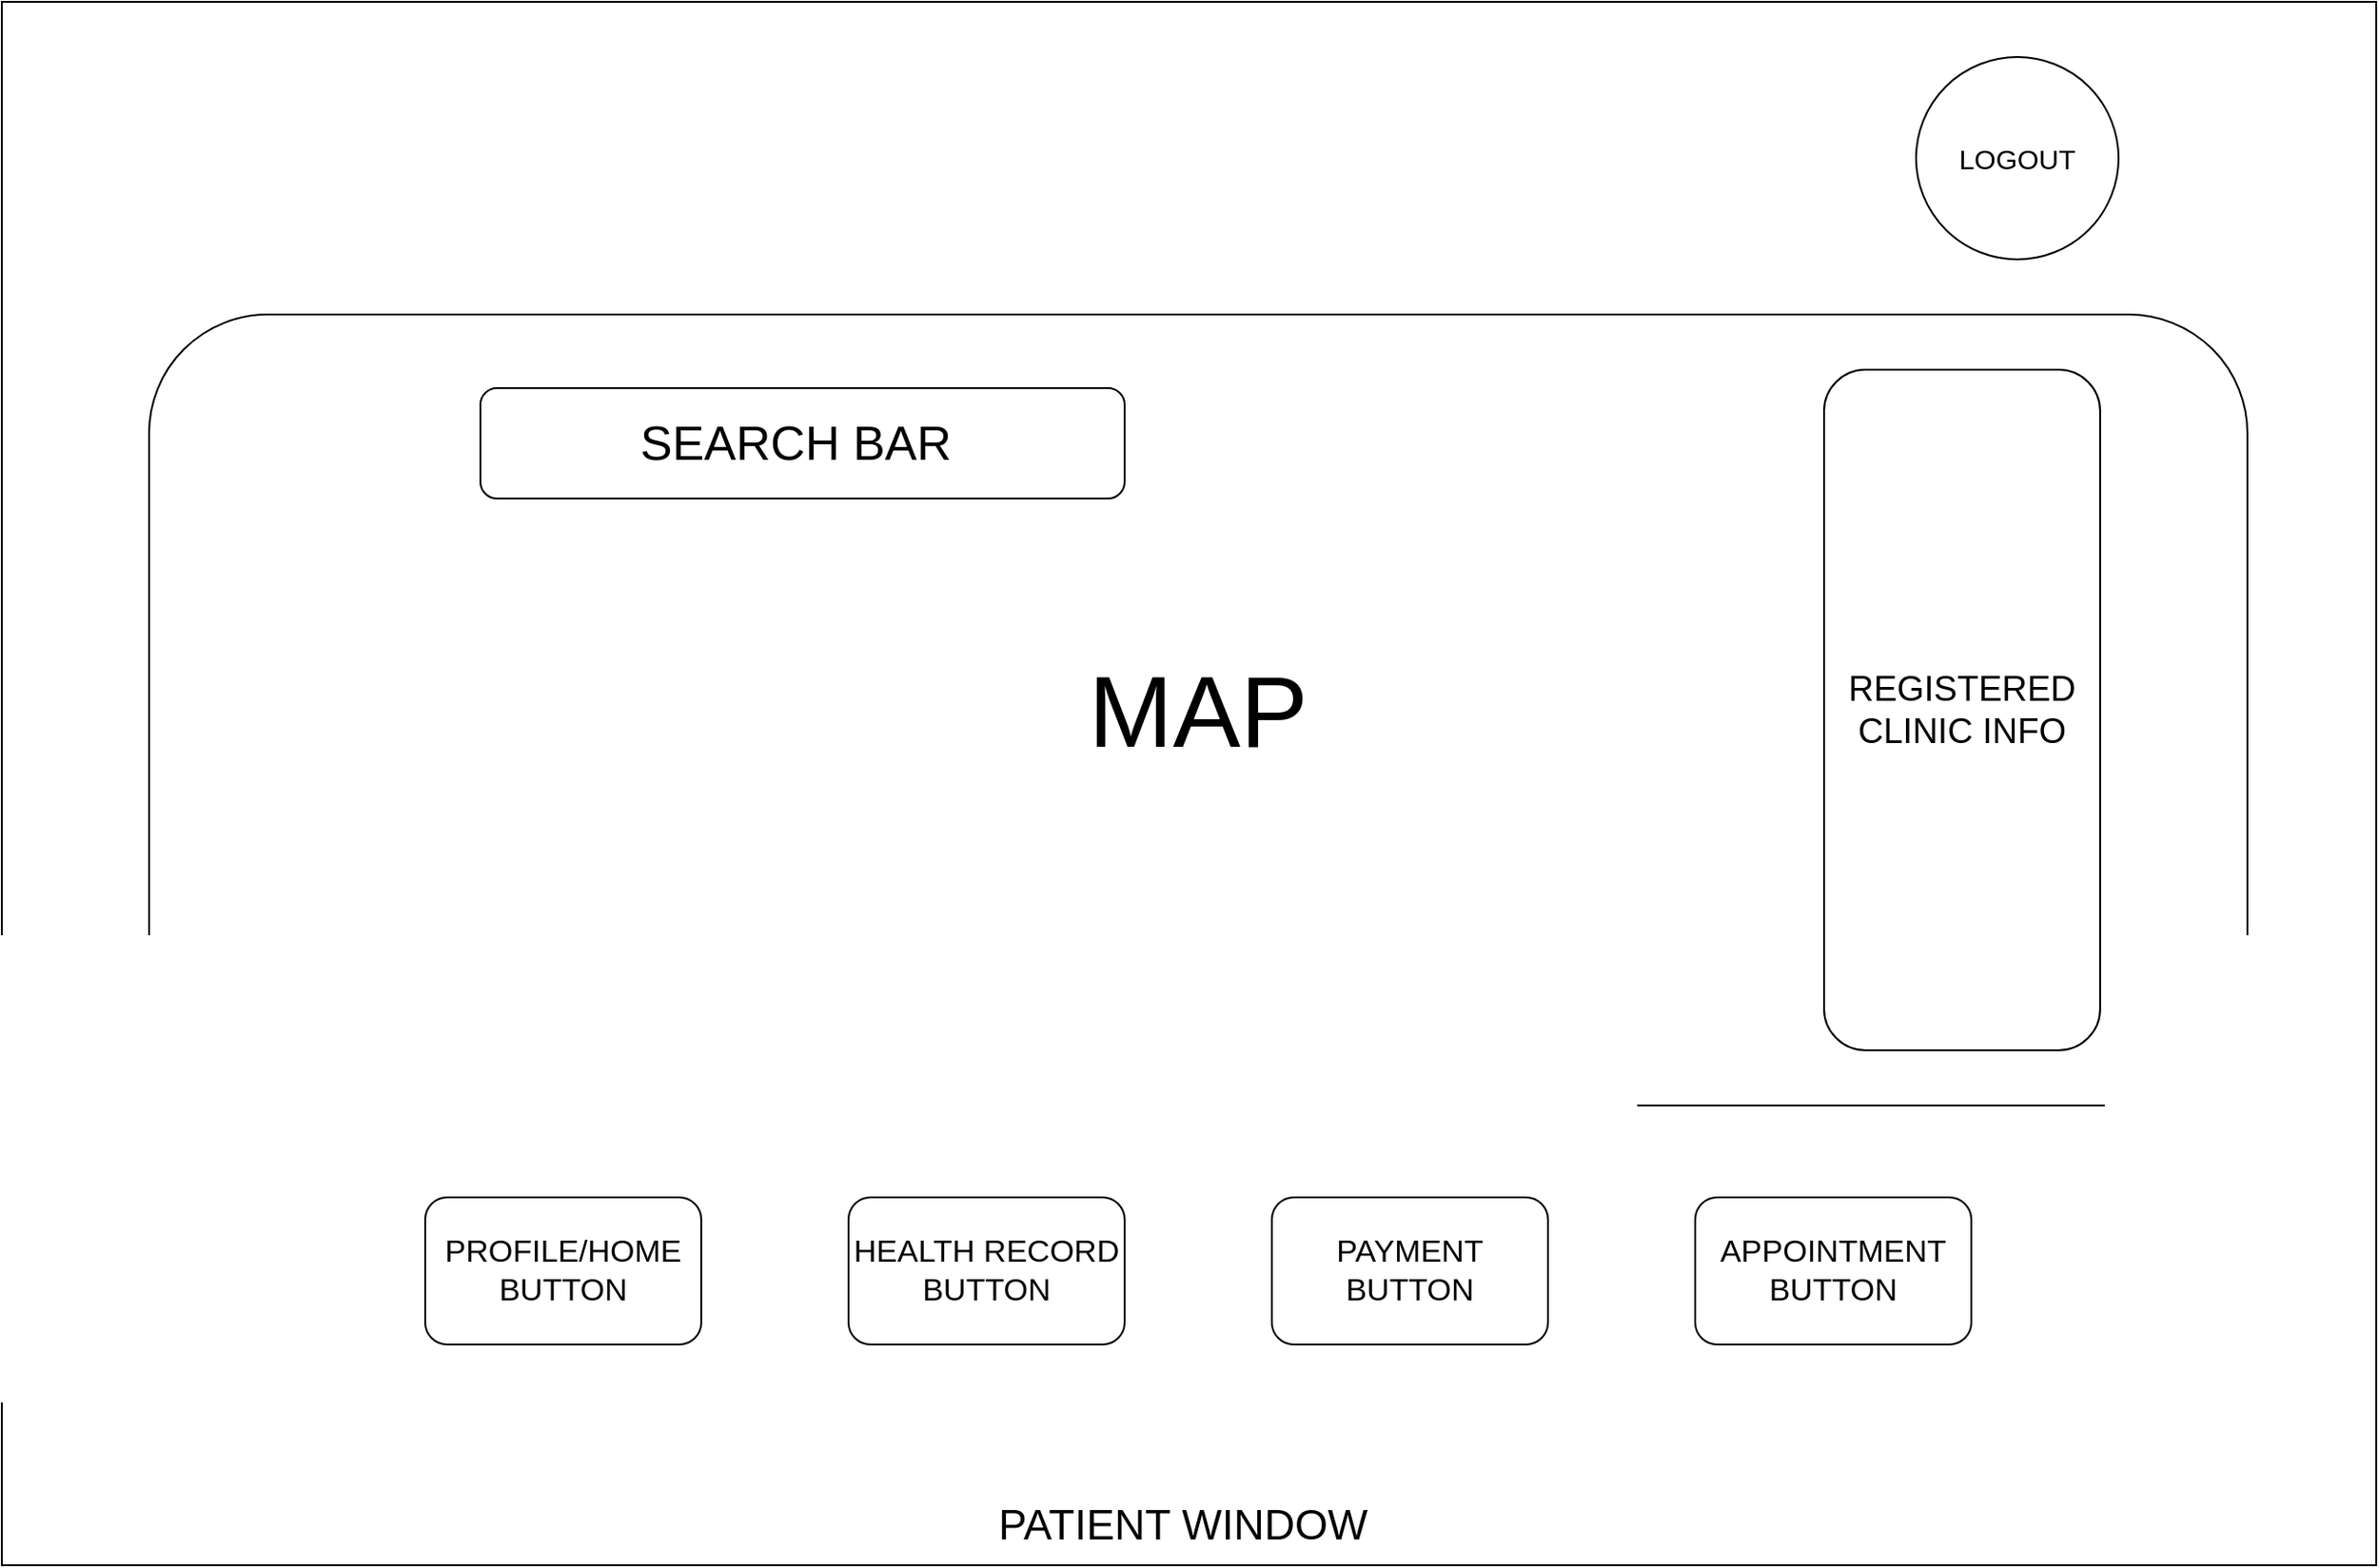 <mxfile version="24.4.9" type="github">
  <diagram name="Page-1" id="okTLoViYhg8rLxMZZsJ8">
    <mxGraphModel dx="1964" dy="1839" grid="1" gridSize="10" guides="1" tooltips="1" connect="1" arrows="1" fold="1" page="1" pageScale="1" pageWidth="850" pageHeight="1100" math="0" shadow="0">
      <root>
        <mxCell id="0" />
        <mxCell id="1" parent="0" />
        <mxCell id="AzHhvhDQPTIsctlQIrj7-4" value="&lt;div&gt;&lt;br&gt;&lt;/div&gt;&lt;div&gt;&lt;br&gt;&lt;/div&gt;&lt;div&gt;&lt;br&gt;&lt;/div&gt;&lt;div&gt;&lt;br&gt;&lt;/div&gt;&lt;div&gt;&lt;br&gt;&lt;/div&gt;&lt;div&gt;&lt;br&gt;&lt;/div&gt;&lt;div&gt;&lt;br&gt;&lt;/div&gt;&lt;div&gt;&lt;br&gt;&lt;/div&gt;&lt;div&gt;&lt;br&gt;&lt;/div&gt;&lt;div&gt;&lt;br&gt;&lt;/div&gt;&lt;div&gt;&lt;br&gt;&lt;/div&gt;&lt;div&gt;&lt;br&gt;&lt;/div&gt;&lt;div&gt;&lt;br&gt;&lt;/div&gt;&lt;div&gt;&lt;br&gt;&lt;/div&gt;&lt;div&gt;&lt;br&gt;&lt;/div&gt;&lt;div&gt;&lt;br&gt;&lt;/div&gt;&lt;div&gt;&lt;br&gt;&lt;/div&gt;&lt;div&gt;&lt;br&gt;&lt;/div&gt;&lt;div&gt;&lt;br&gt;&lt;/div&gt;&lt;div&gt;&lt;br&gt;&lt;/div&gt;&lt;div&gt;&lt;br&gt;&lt;/div&gt;&lt;div&gt;&lt;br&gt;&lt;/div&gt;&lt;div&gt;&lt;br&gt;&lt;/div&gt;&lt;div&gt;&lt;br&gt;&lt;/div&gt;&lt;div&gt;&lt;br&gt;&lt;/div&gt;&lt;div&gt;&lt;br&gt;&lt;/div&gt;&lt;div&gt;&lt;br&gt;&lt;/div&gt;&lt;div&gt;&lt;br&gt;&lt;/div&gt;&lt;div&gt;&lt;br&gt;&lt;/div&gt;&lt;div&gt;&lt;br&gt;&lt;/div&gt;&lt;div&gt;&lt;br&gt;&lt;/div&gt;&lt;div&gt;&lt;br&gt;&lt;/div&gt;&lt;div&gt;&lt;br&gt;&lt;/div&gt;&lt;div&gt;&lt;br&gt;&lt;/div&gt;&lt;div&gt;&lt;br&gt;&lt;/div&gt;&lt;div&gt;&lt;br&gt;&lt;/div&gt;&lt;div&gt;&lt;br&gt;&lt;/div&gt;&lt;div&gt;&lt;br&gt;&lt;/div&gt;&lt;div&gt;&lt;br&gt;&lt;/div&gt;&lt;div&gt;&lt;br&gt;&lt;/div&gt;&lt;div&gt;&lt;br&gt;&lt;/div&gt;&lt;div&gt;&lt;br&gt;&lt;/div&gt;&lt;div&gt;&lt;br&gt;&lt;/div&gt;&lt;div&gt;&lt;br&gt;&lt;/div&gt;&lt;div&gt;&lt;br&gt;&lt;/div&gt;&lt;div&gt;&lt;br&gt;&lt;/div&gt;&lt;div&gt;&lt;br&gt;&lt;/div&gt;&lt;div&gt;&lt;br&gt;&lt;/div&gt;&lt;div&gt;&lt;br&gt;&lt;/div&gt;&lt;div&gt;&lt;br&gt;&lt;/div&gt;&lt;div&gt;&lt;br&gt;&lt;/div&gt;&lt;div&gt;&lt;br&gt;&lt;/div&gt;&lt;div&gt;&lt;br&gt;&lt;/div&gt;&lt;div&gt;&lt;br&gt;&lt;/div&gt;&lt;div&gt;&lt;br&gt;&lt;/div&gt;&lt;div&gt;&lt;br&gt;&lt;/div&gt;&lt;div&gt;&lt;font style=&quot;font-size: 23px;&quot;&gt;PATIENT WINDOW&amp;nbsp;&lt;/font&gt;&lt;/div&gt;" style="rounded=0;whiteSpace=wrap;html=1;movable=0;resizable=0;rotatable=0;deletable=0;editable=0;locked=1;connectable=0;" parent="1" vertex="1">
          <mxGeometry x="-170" y="-210" width="1290" height="850" as="geometry" />
        </mxCell>
        <mxCell id="AzHhvhDQPTIsctlQIrj7-1" value="&lt;font style=&quot;font-size: 55px;&quot;&gt;MAP&lt;/font&gt;" style="rounded=1;whiteSpace=wrap;html=1;" parent="1" vertex="1">
          <mxGeometry x="-90" y="-40" width="1140" height="430" as="geometry" />
        </mxCell>
        <mxCell id="AzHhvhDQPTIsctlQIrj7-2" value="&lt;font style=&quot;font-size: 26px;&quot;&gt;SEARCH BAR&amp;nbsp;&lt;/font&gt;" style="rounded=1;whiteSpace=wrap;html=1;" parent="1" vertex="1">
          <mxGeometry x="90" width="350" height="60" as="geometry" />
        </mxCell>
        <mxCell id="AzHhvhDQPTIsctlQIrj7-3" value="&lt;font style=&quot;font-size: 19px;&quot;&gt;REGISTERED CLINIC INFO&lt;/font&gt;" style="rounded=1;whiteSpace=wrap;html=1;" parent="1" vertex="1">
          <mxGeometry x="820" y="-10" width="150" height="370" as="geometry" />
        </mxCell>
        <mxCell id="AzHhvhDQPTIsctlQIrj7-6" value="&lt;font style=&quot;font-size: 17px;&quot;&gt;HEALTH RECORD&lt;/font&gt;&lt;div style=&quot;font-size: 17px;&quot;&gt;&lt;font style=&quot;font-size: 17px;&quot;&gt;BUTTON&lt;/font&gt;&lt;/div&gt;" style="rounded=1;whiteSpace=wrap;html=1;" parent="1" vertex="1">
          <mxGeometry x="290" y="440" width="150" height="80" as="geometry" />
        </mxCell>
        <mxCell id="AzHhvhDQPTIsctlQIrj7-7" value="&lt;font style=&quot;font-size: 15px;&quot;&gt;LOGOUT&lt;/font&gt;" style="ellipse;whiteSpace=wrap;html=1;aspect=fixed;" parent="1" vertex="1">
          <mxGeometry x="870" y="-180" width="110" height="110" as="geometry" />
        </mxCell>
        <mxCell id="AzHhvhDQPTIsctlQIrj7-9" value="&lt;span style=&quot;font-size: 17px;&quot;&gt;PAYMENT BUTTON&lt;/span&gt;" style="rounded=1;whiteSpace=wrap;html=1;" parent="1" vertex="1">
          <mxGeometry x="520" y="440" width="150" height="80" as="geometry" />
        </mxCell>
        <mxCell id="AzHhvhDQPTIsctlQIrj7-10" value="&lt;span style=&quot;font-size: 17px;&quot;&gt;PROFILE/HOME BUTTON&lt;/span&gt;" style="rounded=1;whiteSpace=wrap;html=1;" parent="1" vertex="1">
          <mxGeometry x="60" y="440" width="150" height="80" as="geometry" />
        </mxCell>
        <mxCell id="AzHhvhDQPTIsctlQIrj7-11" value="&lt;span style=&quot;font-size: 17px;&quot;&gt;APPOINTMENT BUTTON&lt;/span&gt;" style="rounded=1;whiteSpace=wrap;html=1;" parent="1" vertex="1">
          <mxGeometry x="750" y="440" width="150" height="80" as="geometry" />
        </mxCell>
      </root>
    </mxGraphModel>
  </diagram>
</mxfile>
